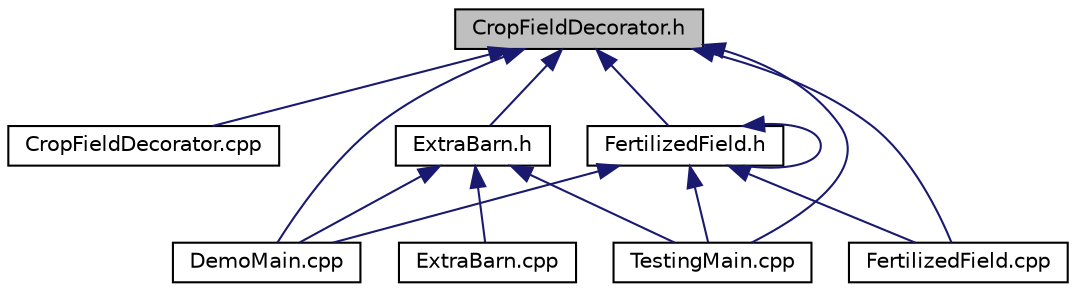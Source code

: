 digraph "CropFieldDecorator.h"
{
 // LATEX_PDF_SIZE
  edge [fontname="Helvetica",fontsize="10",labelfontname="Helvetica",labelfontsize="10"];
  node [fontname="Helvetica",fontsize="10",shape=record];
  Node1 [label="CropFieldDecorator.h",height=0.2,width=0.4,color="black", fillcolor="grey75", style="filled", fontcolor="black",tooltip="Class definition for Component 3 - Decorator (Decorator)"];
  Node1 -> Node2 [dir="back",color="midnightblue",fontsize="10",style="solid"];
  Node2 [label="CropFieldDecorator.cpp",height=0.2,width=0.4,color="black", fillcolor="white", style="filled",URL="$CropFieldDecorator_8cpp.html",tooltip="Implementation of the CropFieldDecorator class."];
  Node1 -> Node3 [dir="back",color="midnightblue",fontsize="10",style="solid"];
  Node3 [label="DemoMain.cpp",height=0.2,width=0.4,color="black", fillcolor="white", style="filled",URL="$DemoMain_8cpp.html",tooltip=" "];
  Node1 -> Node4 [dir="back",color="midnightblue",fontsize="10",style="solid"];
  Node4 [label="ExtraBarn.h",height=0.2,width=0.4,color="black", fillcolor="white", style="filled",URL="$ExtraBarn_8h.html",tooltip="Class definition for Component 3 - Decorator (ConcreteDecorator)"];
  Node4 -> Node3 [dir="back",color="midnightblue",fontsize="10",style="solid"];
  Node4 -> Node5 [dir="back",color="midnightblue",fontsize="10",style="solid"];
  Node5 [label="ExtraBarn.cpp",height=0.2,width=0.4,color="black", fillcolor="white", style="filled",URL="$ExtraBarn_8cpp.html",tooltip="Implementation of the ExtraBarn class, a concrete decorator for the CropField class."];
  Node4 -> Node6 [dir="back",color="midnightblue",fontsize="10",style="solid"];
  Node6 [label="TestingMain.cpp",height=0.2,width=0.4,color="black", fillcolor="white", style="filled",URL="$TestingMain_8cpp.html",tooltip=" "];
  Node1 -> Node7 [dir="back",color="midnightblue",fontsize="10",style="solid"];
  Node7 [label="FertilizedField.cpp",height=0.2,width=0.4,color="black", fillcolor="white", style="filled",URL="$FertilizedField_8cpp.html",tooltip=" "];
  Node1 -> Node8 [dir="back",color="midnightblue",fontsize="10",style="solid"];
  Node8 [label="FertilizedField.h",height=0.2,width=0.4,color="black", fillcolor="white", style="filled",URL="$FertilizedField_8h.html",tooltip="Class defintion for Component 3 - Decorator (ConcreteDecorator)"];
  Node8 -> Node3 [dir="back",color="midnightblue",fontsize="10",style="solid"];
  Node8 -> Node7 [dir="back",color="midnightblue",fontsize="10",style="solid"];
  Node8 -> Node8 [dir="back",color="midnightblue",fontsize="10",style="solid"];
  Node8 -> Node6 [dir="back",color="midnightblue",fontsize="10",style="solid"];
  Node1 -> Node6 [dir="back",color="midnightblue",fontsize="10",style="solid"];
}
